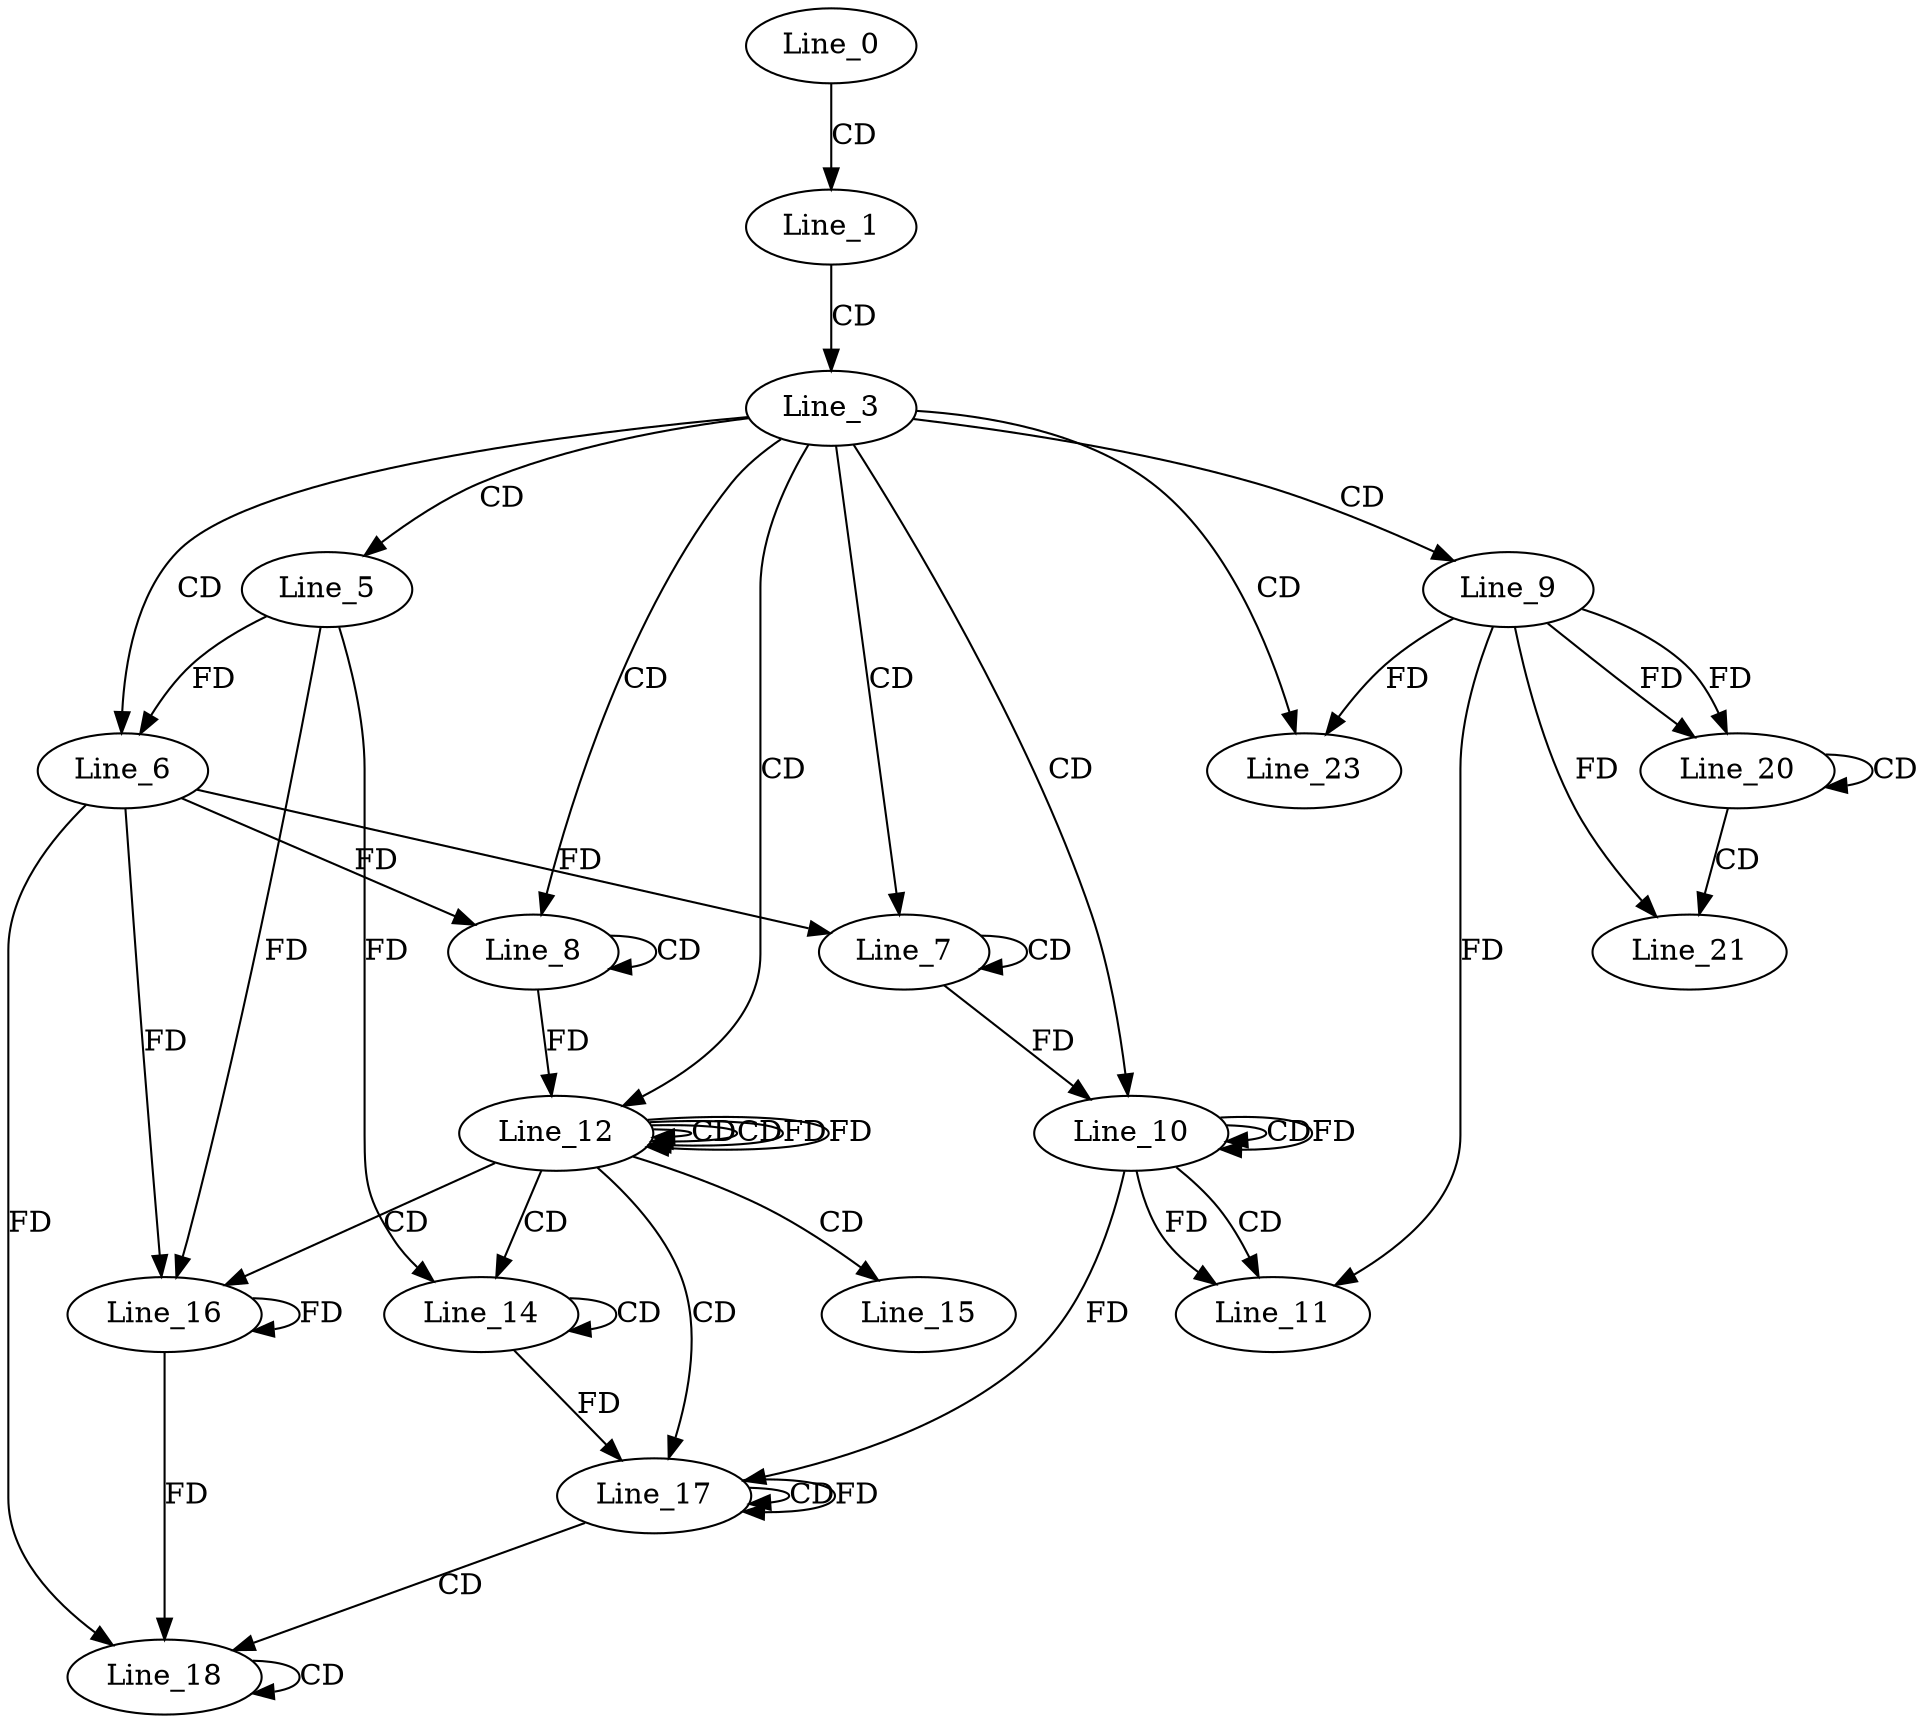 digraph G {
  Line_0;
  Line_1;
  Line_3;
  Line_5;
  Line_6;
  Line_6;
  Line_7;
  Line_7;
  Line_7;
  Line_8;
  Line_8;
  Line_8;
  Line_9;
  Line_10;
  Line_10;
  Line_10;
  Line_11;
  Line_12;
  Line_12;
  Line_12;
  Line_14;
  Line_14;
  Line_14;
  Line_15;
  Line_16;
  Line_16;
  Line_17;
  Line_17;
  Line_17;
  Line_18;
  Line_18;
  Line_18;
  Line_20;
  Line_20;
  Line_21;
  Line_23;
  Line_23;
  Line_0 -> Line_1 [ label="CD" ];
  Line_1 -> Line_3 [ label="CD" ];
  Line_3 -> Line_5 [ label="CD" ];
  Line_3 -> Line_6 [ label="CD" ];
  Line_5 -> Line_6 [ label="FD" ];
  Line_3 -> Line_7 [ label="CD" ];
  Line_7 -> Line_7 [ label="CD" ];
  Line_6 -> Line_7 [ label="FD" ];
  Line_3 -> Line_8 [ label="CD" ];
  Line_8 -> Line_8 [ label="CD" ];
  Line_6 -> Line_8 [ label="FD" ];
  Line_3 -> Line_9 [ label="CD" ];
  Line_3 -> Line_10 [ label="CD" ];
  Line_10 -> Line_10 [ label="CD" ];
  Line_7 -> Line_10 [ label="FD" ];
  Line_10 -> Line_10 [ label="FD" ];
  Line_10 -> Line_11 [ label="CD" ];
  Line_9 -> Line_11 [ label="FD" ];
  Line_10 -> Line_11 [ label="FD" ];
  Line_3 -> Line_12 [ label="CD" ];
  Line_12 -> Line_12 [ label="CD" ];
  Line_8 -> Line_12 [ label="FD" ];
  Line_12 -> Line_12 [ label="CD" ];
  Line_12 -> Line_12 [ label="FD" ];
  Line_12 -> Line_14 [ label="CD" ];
  Line_14 -> Line_14 [ label="CD" ];
  Line_5 -> Line_14 [ label="FD" ];
  Line_12 -> Line_15 [ label="CD" ];
  Line_12 -> Line_16 [ label="CD" ];
  Line_16 -> Line_16 [ label="FD" ];
  Line_6 -> Line_16 [ label="FD" ];
  Line_5 -> Line_16 [ label="FD" ];
  Line_12 -> Line_17 [ label="CD" ];
  Line_17 -> Line_17 [ label="CD" ];
  Line_10 -> Line_17 [ label="FD" ];
  Line_14 -> Line_17 [ label="FD" ];
  Line_17 -> Line_17 [ label="FD" ];
  Line_17 -> Line_18 [ label="CD" ];
  Line_18 -> Line_18 [ label="CD" ];
  Line_16 -> Line_18 [ label="FD" ];
  Line_6 -> Line_18 [ label="FD" ];
  Line_9 -> Line_20 [ label="FD" ];
  Line_20 -> Line_20 [ label="CD" ];
  Line_9 -> Line_20 [ label="FD" ];
  Line_20 -> Line_21 [ label="CD" ];
  Line_9 -> Line_21 [ label="FD" ];
  Line_3 -> Line_23 [ label="CD" ];
  Line_9 -> Line_23 [ label="FD" ];
  Line_12 -> Line_12 [ label="FD" ];
}
